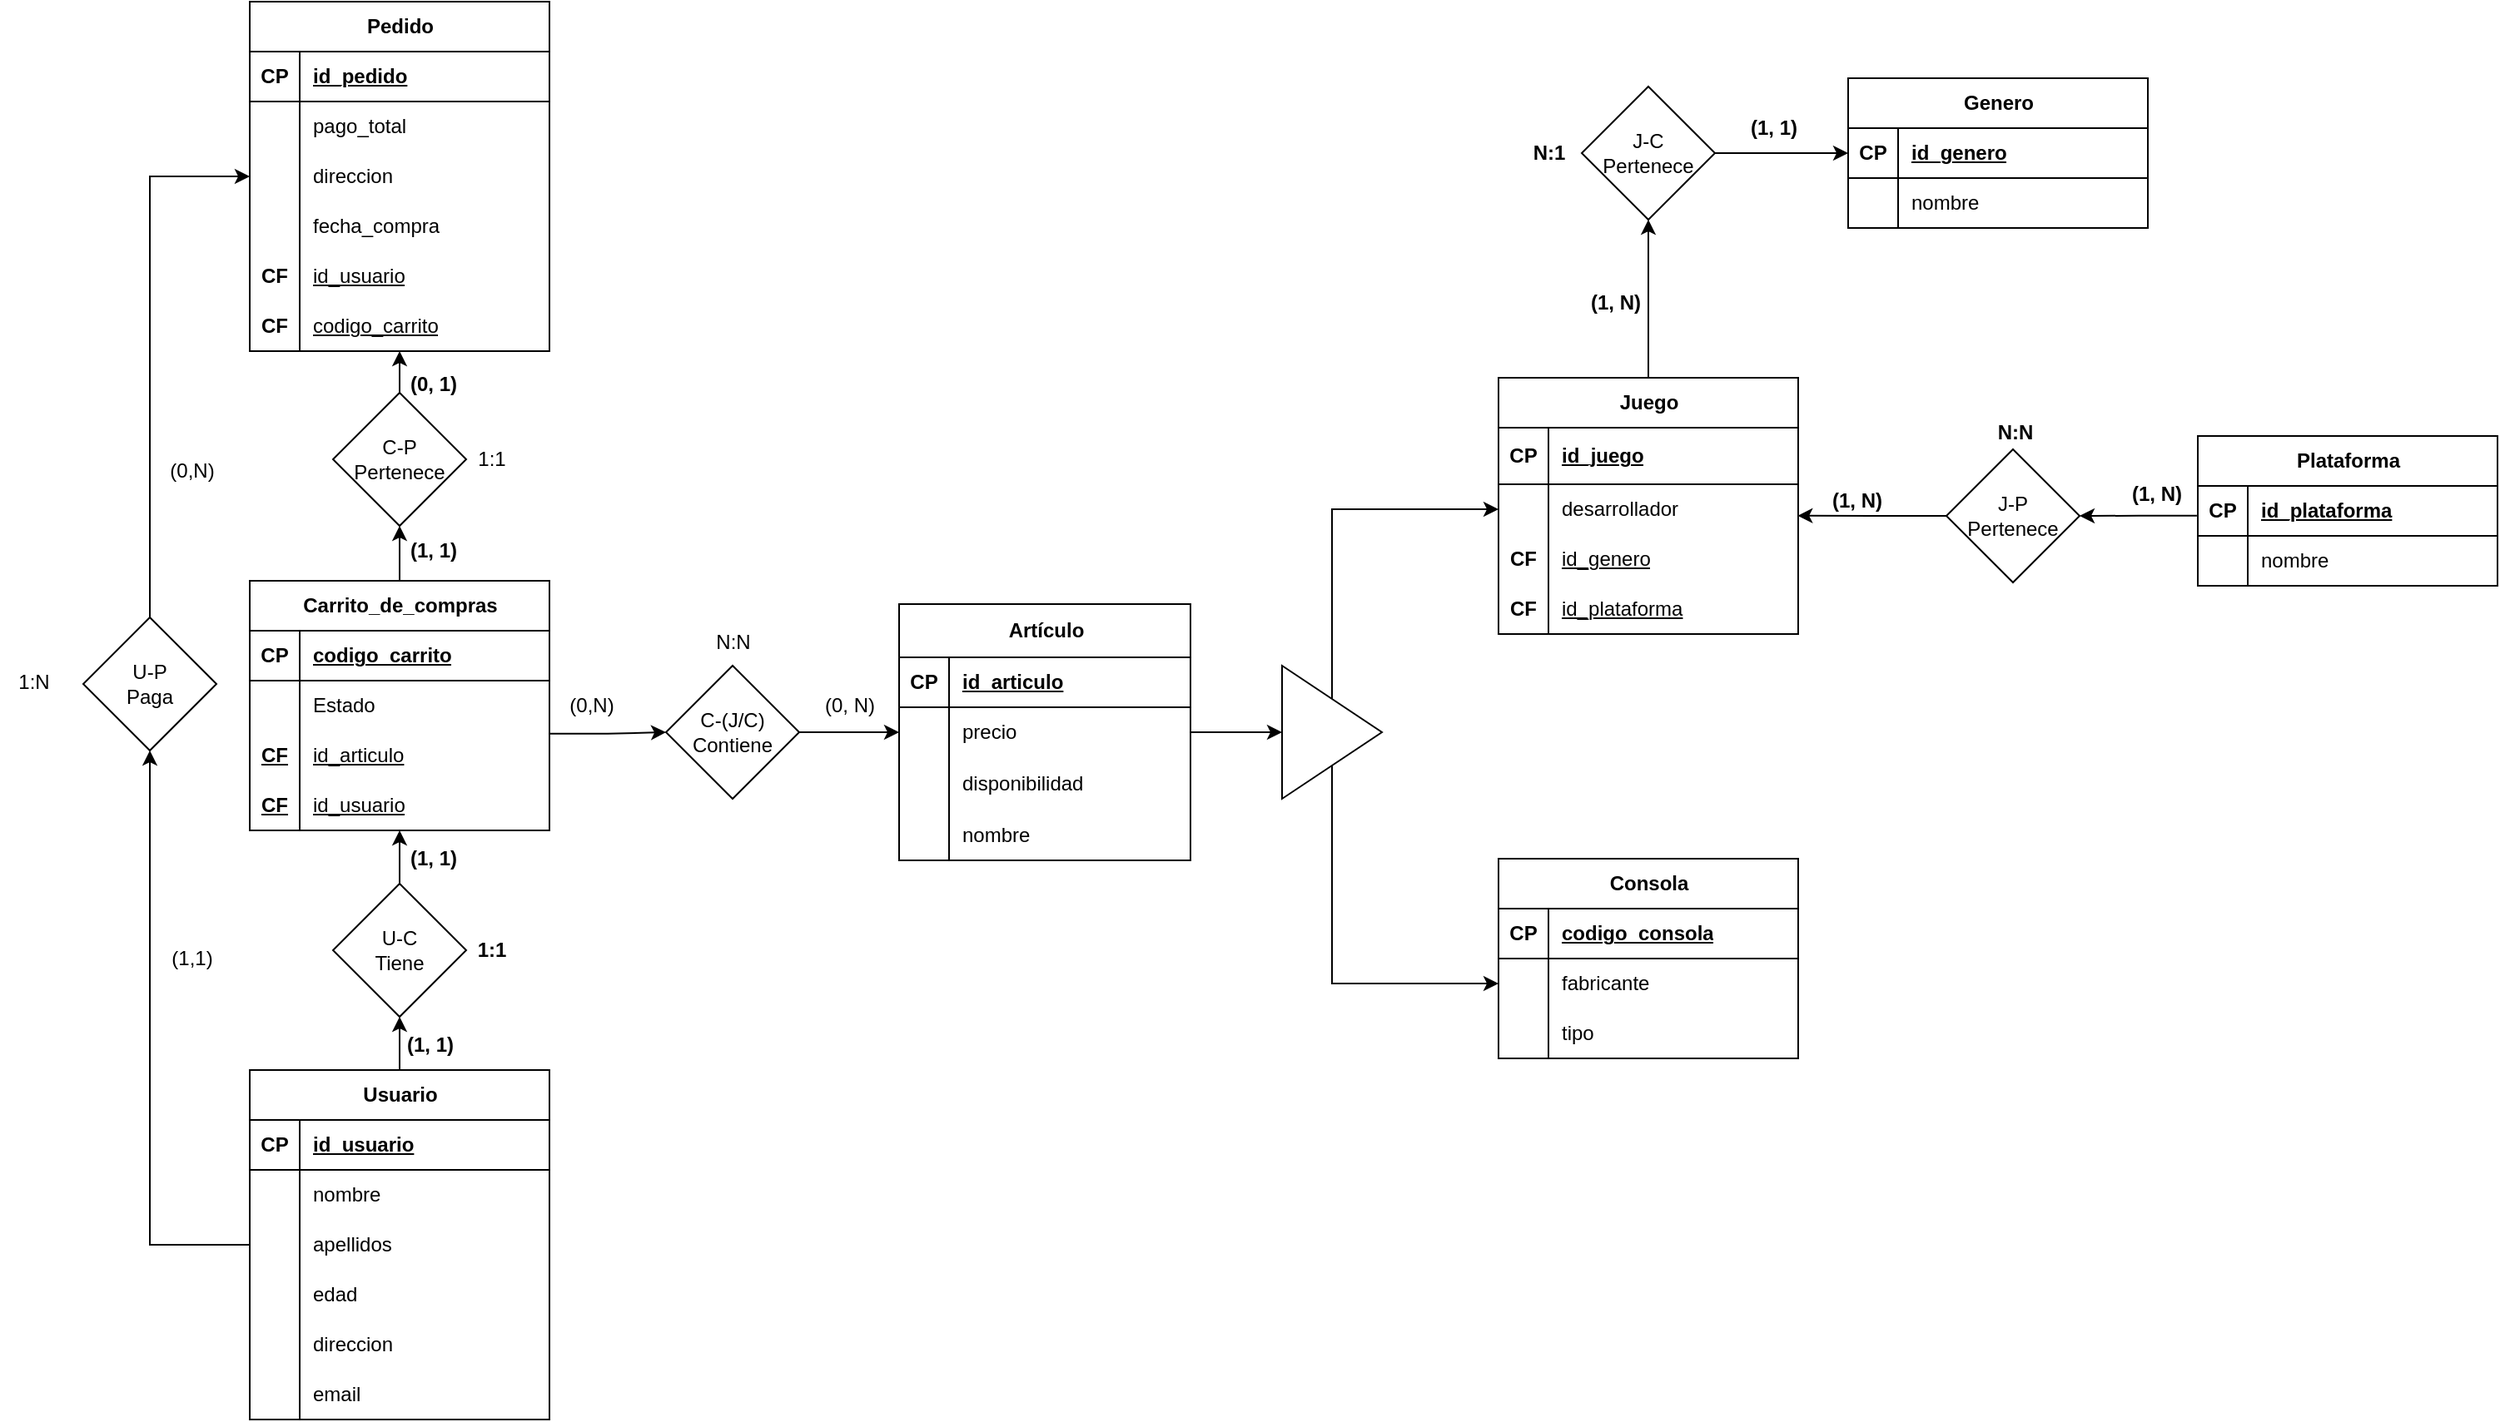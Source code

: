 <mxfile version="24.0.7" type="google">
  <diagram id="R2lEEEUBdFMjLlhIrx00" name="Page-1">
    <mxGraphModel grid="1" page="1" gridSize="10" guides="1" tooltips="1" connect="1" arrows="1" fold="1" pageScale="1" pageWidth="850" pageHeight="1100" math="0" shadow="0" extFonts="Permanent Marker^https://fonts.googleapis.com/css?family=Permanent+Marker">
      <root>
        <mxCell id="0" />
        <mxCell id="1" parent="0" />
        <mxCell id="n_eKiCJYKndIXSMCYufd-1" value="Usuario" style="shape=table;startSize=30;container=1;collapsible=1;childLayout=tableLayout;fixedRows=1;rowLines=0;fontStyle=1;align=center;resizeLast=1;html=1;" vertex="1" parent="1">
          <mxGeometry x="60" y="792" width="180" height="210" as="geometry" />
        </mxCell>
        <mxCell id="n_eKiCJYKndIXSMCYufd-2" value="" style="shape=tableRow;horizontal=0;startSize=0;swimlaneHead=0;swimlaneBody=0;fillColor=none;collapsible=0;dropTarget=0;points=[[0,0.5],[1,0.5]];portConstraint=eastwest;top=0;left=0;right=0;bottom=1;" vertex="1" parent="n_eKiCJYKndIXSMCYufd-1">
          <mxGeometry y="30" width="180" height="30" as="geometry" />
        </mxCell>
        <mxCell id="n_eKiCJYKndIXSMCYufd-3" value="CP" style="shape=partialRectangle;connectable=0;fillColor=none;top=0;left=0;bottom=0;right=0;fontStyle=1;overflow=hidden;whiteSpace=wrap;html=1;" vertex="1" parent="n_eKiCJYKndIXSMCYufd-2">
          <mxGeometry width="30" height="30" as="geometry">
            <mxRectangle width="30" height="30" as="alternateBounds" />
          </mxGeometry>
        </mxCell>
        <mxCell id="n_eKiCJYKndIXSMCYufd-4" value="id_usuario" style="shape=partialRectangle;connectable=0;fillColor=none;top=0;left=0;bottom=0;right=0;align=left;spacingLeft=6;fontStyle=5;overflow=hidden;whiteSpace=wrap;html=1;" vertex="1" parent="n_eKiCJYKndIXSMCYufd-2">
          <mxGeometry x="30" width="150" height="30" as="geometry">
            <mxRectangle width="150" height="30" as="alternateBounds" />
          </mxGeometry>
        </mxCell>
        <mxCell id="n_eKiCJYKndIXSMCYufd-5" value="" style="shape=tableRow;horizontal=0;startSize=0;swimlaneHead=0;swimlaneBody=0;fillColor=none;collapsible=0;dropTarget=0;points=[[0,0.5],[1,0.5]];portConstraint=eastwest;top=0;left=0;right=0;bottom=0;" vertex="1" parent="n_eKiCJYKndIXSMCYufd-1">
          <mxGeometry y="60" width="180" height="30" as="geometry" />
        </mxCell>
        <mxCell id="n_eKiCJYKndIXSMCYufd-6" value="" style="shape=partialRectangle;connectable=0;fillColor=none;top=0;left=0;bottom=0;right=0;editable=1;overflow=hidden;whiteSpace=wrap;html=1;" vertex="1" parent="n_eKiCJYKndIXSMCYufd-5">
          <mxGeometry width="30" height="30" as="geometry">
            <mxRectangle width="30" height="30" as="alternateBounds" />
          </mxGeometry>
        </mxCell>
        <mxCell id="n_eKiCJYKndIXSMCYufd-7" value="nombre" style="shape=partialRectangle;connectable=0;fillColor=none;top=0;left=0;bottom=0;right=0;align=left;spacingLeft=6;overflow=hidden;whiteSpace=wrap;html=1;" vertex="1" parent="n_eKiCJYKndIXSMCYufd-5">
          <mxGeometry x="30" width="150" height="30" as="geometry">
            <mxRectangle width="150" height="30" as="alternateBounds" />
          </mxGeometry>
        </mxCell>
        <mxCell id="n_eKiCJYKndIXSMCYufd-8" value="" style="shape=tableRow;horizontal=0;startSize=0;swimlaneHead=0;swimlaneBody=0;fillColor=none;collapsible=0;dropTarget=0;points=[[0,0.5],[1,0.5]];portConstraint=eastwest;top=0;left=0;right=0;bottom=0;" vertex="1" parent="n_eKiCJYKndIXSMCYufd-1">
          <mxGeometry y="90" width="180" height="30" as="geometry" />
        </mxCell>
        <mxCell id="n_eKiCJYKndIXSMCYufd-9" value="" style="shape=partialRectangle;connectable=0;fillColor=none;top=0;left=0;bottom=0;right=0;editable=1;overflow=hidden;whiteSpace=wrap;html=1;" vertex="1" parent="n_eKiCJYKndIXSMCYufd-8">
          <mxGeometry width="30" height="30" as="geometry">
            <mxRectangle width="30" height="30" as="alternateBounds" />
          </mxGeometry>
        </mxCell>
        <mxCell id="n_eKiCJYKndIXSMCYufd-10" value="apellidos" style="shape=partialRectangle;connectable=0;fillColor=none;top=0;left=0;bottom=0;right=0;align=left;spacingLeft=6;overflow=hidden;whiteSpace=wrap;html=1;" vertex="1" parent="n_eKiCJYKndIXSMCYufd-8">
          <mxGeometry x="30" width="150" height="30" as="geometry">
            <mxRectangle width="150" height="30" as="alternateBounds" />
          </mxGeometry>
        </mxCell>
        <mxCell id="n_eKiCJYKndIXSMCYufd-11" value="" style="shape=tableRow;horizontal=0;startSize=0;swimlaneHead=0;swimlaneBody=0;fillColor=none;collapsible=0;dropTarget=0;points=[[0,0.5],[1,0.5]];portConstraint=eastwest;top=0;left=0;right=0;bottom=0;" vertex="1" parent="n_eKiCJYKndIXSMCYufd-1">
          <mxGeometry y="120" width="180" height="30" as="geometry" />
        </mxCell>
        <mxCell id="n_eKiCJYKndIXSMCYufd-12" value="" style="shape=partialRectangle;connectable=0;fillColor=none;top=0;left=0;bottom=0;right=0;editable=1;overflow=hidden;whiteSpace=wrap;html=1;" vertex="1" parent="n_eKiCJYKndIXSMCYufd-11">
          <mxGeometry width="30" height="30" as="geometry">
            <mxRectangle width="30" height="30" as="alternateBounds" />
          </mxGeometry>
        </mxCell>
        <mxCell id="n_eKiCJYKndIXSMCYufd-13" value="edad" style="shape=partialRectangle;connectable=0;fillColor=none;top=0;left=0;bottom=0;right=0;align=left;spacingLeft=6;overflow=hidden;whiteSpace=wrap;html=1;" vertex="1" parent="n_eKiCJYKndIXSMCYufd-11">
          <mxGeometry x="30" width="150" height="30" as="geometry">
            <mxRectangle width="150" height="30" as="alternateBounds" />
          </mxGeometry>
        </mxCell>
        <mxCell id="n_eKiCJYKndIXSMCYufd-14" value="" style="shape=tableRow;horizontal=0;startSize=0;swimlaneHead=0;swimlaneBody=0;fillColor=none;collapsible=0;dropTarget=0;points=[[0,0.5],[1,0.5]];portConstraint=eastwest;top=0;left=0;right=0;bottom=0;" vertex="1" parent="n_eKiCJYKndIXSMCYufd-1">
          <mxGeometry y="150" width="180" height="30" as="geometry" />
        </mxCell>
        <mxCell id="n_eKiCJYKndIXSMCYufd-15" value="" style="shape=partialRectangle;connectable=0;fillColor=none;top=0;left=0;bottom=0;right=0;editable=1;overflow=hidden;whiteSpace=wrap;html=1;" vertex="1" parent="n_eKiCJYKndIXSMCYufd-14">
          <mxGeometry width="30" height="30" as="geometry">
            <mxRectangle width="30" height="30" as="alternateBounds" />
          </mxGeometry>
        </mxCell>
        <mxCell id="n_eKiCJYKndIXSMCYufd-16" value="direccion" style="shape=partialRectangle;connectable=0;fillColor=none;top=0;left=0;bottom=0;right=0;align=left;spacingLeft=6;overflow=hidden;whiteSpace=wrap;html=1;" vertex="1" parent="n_eKiCJYKndIXSMCYufd-14">
          <mxGeometry x="30" width="150" height="30" as="geometry">
            <mxRectangle width="150" height="30" as="alternateBounds" />
          </mxGeometry>
        </mxCell>
        <mxCell id="n_eKiCJYKndIXSMCYufd-17" value="" style="shape=tableRow;horizontal=0;startSize=0;swimlaneHead=0;swimlaneBody=0;fillColor=none;collapsible=0;dropTarget=0;points=[[0,0.5],[1,0.5]];portConstraint=eastwest;top=0;left=0;right=0;bottom=0;" vertex="1" parent="n_eKiCJYKndIXSMCYufd-1">
          <mxGeometry y="180" width="180" height="30" as="geometry" />
        </mxCell>
        <mxCell id="n_eKiCJYKndIXSMCYufd-18" value="" style="shape=partialRectangle;connectable=0;fillColor=none;top=0;left=0;bottom=0;right=0;editable=1;overflow=hidden;whiteSpace=wrap;html=1;" vertex="1" parent="n_eKiCJYKndIXSMCYufd-17">
          <mxGeometry width="30" height="30" as="geometry">
            <mxRectangle width="30" height="30" as="alternateBounds" />
          </mxGeometry>
        </mxCell>
        <mxCell id="n_eKiCJYKndIXSMCYufd-19" value="email" style="shape=partialRectangle;connectable=0;fillColor=none;top=0;left=0;bottom=0;right=0;align=left;spacingLeft=6;overflow=hidden;whiteSpace=wrap;html=1;" vertex="1" parent="n_eKiCJYKndIXSMCYufd-17">
          <mxGeometry x="30" width="150" height="30" as="geometry">
            <mxRectangle width="150" height="30" as="alternateBounds" />
          </mxGeometry>
        </mxCell>
        <mxCell id="uKC9EGpkkyxRw3qyVLnq-20" style="edgeStyle=orthogonalEdgeStyle;rounded=0;orthogonalLoop=1;jettySize=auto;html=1;entryX=0.5;entryY=1;entryDx=0;entryDy=0;" edge="1" parent="1" source="n_eKiCJYKndIXSMCYufd-26" target="uKC9EGpkkyxRw3qyVLnq-18">
          <mxGeometry relative="1" as="geometry" />
        </mxCell>
        <mxCell id="n_eKiCJYKndIXSMCYufd-26" value="Juego" style="shape=table;startSize=30;container=1;collapsible=1;childLayout=tableLayout;fixedRows=1;rowLines=0;fontStyle=1;align=center;resizeLast=1;html=1;" vertex="1" parent="1">
          <mxGeometry x="810" y="376" width="180" height="154" as="geometry" />
        </mxCell>
        <mxCell id="n_eKiCJYKndIXSMCYufd-27" value="" style="shape=tableRow;horizontal=0;startSize=0;swimlaneHead=0;swimlaneBody=0;fillColor=none;collapsible=0;dropTarget=0;points=[[0,0.5],[1,0.5]];portConstraint=eastwest;top=0;left=0;right=0;bottom=1;" vertex="1" parent="n_eKiCJYKndIXSMCYufd-26">
          <mxGeometry y="30" width="180" height="34" as="geometry" />
        </mxCell>
        <mxCell id="n_eKiCJYKndIXSMCYufd-28" value="CP" style="shape=partialRectangle;connectable=0;fillColor=none;top=0;left=0;bottom=0;right=0;fontStyle=1;overflow=hidden;whiteSpace=wrap;html=1;" vertex="1" parent="n_eKiCJYKndIXSMCYufd-27">
          <mxGeometry width="30" height="34" as="geometry">
            <mxRectangle width="30" height="34" as="alternateBounds" />
          </mxGeometry>
        </mxCell>
        <mxCell id="n_eKiCJYKndIXSMCYufd-29" value="id_juego" style="shape=partialRectangle;connectable=0;fillColor=none;top=0;left=0;bottom=0;right=0;align=left;spacingLeft=6;fontStyle=5;overflow=hidden;whiteSpace=wrap;html=1;" vertex="1" parent="n_eKiCJYKndIXSMCYufd-27">
          <mxGeometry x="30" width="150" height="34" as="geometry">
            <mxRectangle width="150" height="34" as="alternateBounds" />
          </mxGeometry>
        </mxCell>
        <mxCell id="n_eKiCJYKndIXSMCYufd-78" value="" style="shape=tableRow;horizontal=0;startSize=0;swimlaneHead=0;swimlaneBody=0;fillColor=none;collapsible=0;dropTarget=0;points=[[0,0.5],[1,0.5]];portConstraint=eastwest;top=0;left=0;right=0;bottom=0;" vertex="1" parent="n_eKiCJYKndIXSMCYufd-26">
          <mxGeometry y="64" width="180" height="30" as="geometry" />
        </mxCell>
        <mxCell id="n_eKiCJYKndIXSMCYufd-79" value="" style="shape=partialRectangle;connectable=0;fillColor=none;top=0;left=0;bottom=0;right=0;editable=1;overflow=hidden;whiteSpace=wrap;html=1;" vertex="1" parent="n_eKiCJYKndIXSMCYufd-78">
          <mxGeometry width="30" height="30" as="geometry">
            <mxRectangle width="30" height="30" as="alternateBounds" />
          </mxGeometry>
        </mxCell>
        <mxCell id="n_eKiCJYKndIXSMCYufd-80" value="desarrollador" style="shape=partialRectangle;connectable=0;fillColor=none;top=0;left=0;bottom=0;right=0;align=left;spacingLeft=6;overflow=hidden;whiteSpace=wrap;html=1;" vertex="1" parent="n_eKiCJYKndIXSMCYufd-78">
          <mxGeometry x="30" width="150" height="30" as="geometry">
            <mxRectangle width="150" height="30" as="alternateBounds" />
          </mxGeometry>
        </mxCell>
        <mxCell id="KDJVT5OWe3KiXkxFIg8c-7" value="" style="shape=tableRow;horizontal=0;startSize=0;swimlaneHead=0;swimlaneBody=0;fillColor=none;collapsible=0;dropTarget=0;points=[[0,0.5],[1,0.5]];portConstraint=eastwest;top=0;left=0;right=0;bottom=0;" vertex="1" parent="n_eKiCJYKndIXSMCYufd-26">
          <mxGeometry y="94" width="180" height="30" as="geometry" />
        </mxCell>
        <mxCell id="KDJVT5OWe3KiXkxFIg8c-8" value="&lt;b&gt;CF&lt;/b&gt;" style="shape=partialRectangle;connectable=0;fillColor=none;top=0;left=0;bottom=0;right=0;editable=1;overflow=hidden;whiteSpace=wrap;html=1;" vertex="1" parent="KDJVT5OWe3KiXkxFIg8c-7">
          <mxGeometry width="30" height="30" as="geometry">
            <mxRectangle width="30" height="30" as="alternateBounds" />
          </mxGeometry>
        </mxCell>
        <mxCell id="KDJVT5OWe3KiXkxFIg8c-9" value="&lt;u&gt;id_genero&lt;/u&gt;" style="shape=partialRectangle;connectable=0;fillColor=none;top=0;left=0;bottom=0;right=0;align=left;spacingLeft=6;overflow=hidden;whiteSpace=wrap;html=1;" vertex="1" parent="KDJVT5OWe3KiXkxFIg8c-7">
          <mxGeometry x="30" width="150" height="30" as="geometry">
            <mxRectangle width="150" height="30" as="alternateBounds" />
          </mxGeometry>
        </mxCell>
        <mxCell id="Jhs-4-JVJ0-zjzhwm90C-14" value="" style="shape=tableRow;horizontal=0;startSize=0;swimlaneHead=0;swimlaneBody=0;fillColor=none;collapsible=0;dropTarget=0;points=[[0,0.5],[1,0.5]];portConstraint=eastwest;top=0;left=0;right=0;bottom=0;" vertex="1" parent="n_eKiCJYKndIXSMCYufd-26">
          <mxGeometry y="124" width="180" height="30" as="geometry" />
        </mxCell>
        <mxCell id="Jhs-4-JVJ0-zjzhwm90C-15" value="&lt;b&gt;CF&lt;/b&gt;" style="shape=partialRectangle;connectable=0;fillColor=none;top=0;left=0;bottom=0;right=0;editable=1;overflow=hidden;whiteSpace=wrap;html=1;" vertex="1" parent="Jhs-4-JVJ0-zjzhwm90C-14">
          <mxGeometry width="30" height="30" as="geometry">
            <mxRectangle width="30" height="30" as="alternateBounds" />
          </mxGeometry>
        </mxCell>
        <mxCell id="Jhs-4-JVJ0-zjzhwm90C-16" value="&lt;u&gt;id_plataforma&lt;/u&gt;" style="shape=partialRectangle;connectable=0;fillColor=none;top=0;left=0;bottom=0;right=0;align=left;spacingLeft=6;overflow=hidden;whiteSpace=wrap;html=1;" vertex="1" parent="Jhs-4-JVJ0-zjzhwm90C-14">
          <mxGeometry x="30" width="150" height="30" as="geometry">
            <mxRectangle width="150" height="30" as="alternateBounds" />
          </mxGeometry>
        </mxCell>
        <mxCell id="n_eKiCJYKndIXSMCYufd-52" value="Pedido" style="shape=table;startSize=30;container=1;collapsible=1;childLayout=tableLayout;fixedRows=1;rowLines=0;fontStyle=1;align=center;resizeLast=1;html=1;" vertex="1" parent="1">
          <mxGeometry x="60" y="150" width="180" height="210" as="geometry" />
        </mxCell>
        <mxCell id="n_eKiCJYKndIXSMCYufd-53" value="" style="shape=tableRow;horizontal=0;startSize=0;swimlaneHead=0;swimlaneBody=0;fillColor=none;collapsible=0;dropTarget=0;points=[[0,0.5],[1,0.5]];portConstraint=eastwest;top=0;left=0;right=0;bottom=1;" vertex="1" parent="n_eKiCJYKndIXSMCYufd-52">
          <mxGeometry y="30" width="180" height="30" as="geometry" />
        </mxCell>
        <mxCell id="n_eKiCJYKndIXSMCYufd-54" value="CP" style="shape=partialRectangle;connectable=0;fillColor=none;top=0;left=0;bottom=0;right=0;fontStyle=1;overflow=hidden;whiteSpace=wrap;html=1;" vertex="1" parent="n_eKiCJYKndIXSMCYufd-53">
          <mxGeometry width="30" height="30" as="geometry">
            <mxRectangle width="30" height="30" as="alternateBounds" />
          </mxGeometry>
        </mxCell>
        <mxCell id="n_eKiCJYKndIXSMCYufd-55" value="id_pedido" style="shape=partialRectangle;connectable=0;fillColor=none;top=0;left=0;bottom=0;right=0;align=left;spacingLeft=6;fontStyle=5;overflow=hidden;whiteSpace=wrap;html=1;" vertex="1" parent="n_eKiCJYKndIXSMCYufd-53">
          <mxGeometry x="30" width="150" height="30" as="geometry">
            <mxRectangle width="150" height="30" as="alternateBounds" />
          </mxGeometry>
        </mxCell>
        <mxCell id="n_eKiCJYKndIXSMCYufd-56" value="" style="shape=tableRow;horizontal=0;startSize=0;swimlaneHead=0;swimlaneBody=0;fillColor=none;collapsible=0;dropTarget=0;points=[[0,0.5],[1,0.5]];portConstraint=eastwest;top=0;left=0;right=0;bottom=0;" vertex="1" parent="n_eKiCJYKndIXSMCYufd-52">
          <mxGeometry y="60" width="180" height="30" as="geometry" />
        </mxCell>
        <mxCell id="n_eKiCJYKndIXSMCYufd-57" value="" style="shape=partialRectangle;connectable=0;fillColor=none;top=0;left=0;bottom=0;right=0;editable=1;overflow=hidden;whiteSpace=wrap;html=1;" vertex="1" parent="n_eKiCJYKndIXSMCYufd-56">
          <mxGeometry width="30" height="30" as="geometry">
            <mxRectangle width="30" height="30" as="alternateBounds" />
          </mxGeometry>
        </mxCell>
        <mxCell id="n_eKiCJYKndIXSMCYufd-58" value="pago_total" style="shape=partialRectangle;connectable=0;fillColor=none;top=0;left=0;bottom=0;right=0;align=left;spacingLeft=6;overflow=hidden;whiteSpace=wrap;html=1;" vertex="1" parent="n_eKiCJYKndIXSMCYufd-56">
          <mxGeometry x="30" width="150" height="30" as="geometry">
            <mxRectangle width="150" height="30" as="alternateBounds" />
          </mxGeometry>
        </mxCell>
        <mxCell id="n_eKiCJYKndIXSMCYufd-59" value="" style="shape=tableRow;horizontal=0;startSize=0;swimlaneHead=0;swimlaneBody=0;fillColor=none;collapsible=0;dropTarget=0;points=[[0,0.5],[1,0.5]];portConstraint=eastwest;top=0;left=0;right=0;bottom=0;" vertex="1" parent="n_eKiCJYKndIXSMCYufd-52">
          <mxGeometry y="90" width="180" height="30" as="geometry" />
        </mxCell>
        <mxCell id="n_eKiCJYKndIXSMCYufd-60" value="" style="shape=partialRectangle;connectable=0;fillColor=none;top=0;left=0;bottom=0;right=0;editable=1;overflow=hidden;whiteSpace=wrap;html=1;" vertex="1" parent="n_eKiCJYKndIXSMCYufd-59">
          <mxGeometry width="30" height="30" as="geometry">
            <mxRectangle width="30" height="30" as="alternateBounds" />
          </mxGeometry>
        </mxCell>
        <mxCell id="n_eKiCJYKndIXSMCYufd-61" value="direccion" style="shape=partialRectangle;connectable=0;fillColor=none;top=0;left=0;bottom=0;right=0;align=left;spacingLeft=6;overflow=hidden;whiteSpace=wrap;html=1;" vertex="1" parent="n_eKiCJYKndIXSMCYufd-59">
          <mxGeometry x="30" width="150" height="30" as="geometry">
            <mxRectangle width="150" height="30" as="alternateBounds" />
          </mxGeometry>
        </mxCell>
        <mxCell id="n_eKiCJYKndIXSMCYufd-62" value="" style="shape=tableRow;horizontal=0;startSize=0;swimlaneHead=0;swimlaneBody=0;fillColor=none;collapsible=0;dropTarget=0;points=[[0,0.5],[1,0.5]];portConstraint=eastwest;top=0;left=0;right=0;bottom=0;" vertex="1" parent="n_eKiCJYKndIXSMCYufd-52">
          <mxGeometry y="120" width="180" height="30" as="geometry" />
        </mxCell>
        <mxCell id="n_eKiCJYKndIXSMCYufd-63" value="" style="shape=partialRectangle;connectable=0;fillColor=none;top=0;left=0;bottom=0;right=0;editable=1;overflow=hidden;whiteSpace=wrap;html=1;" vertex="1" parent="n_eKiCJYKndIXSMCYufd-62">
          <mxGeometry width="30" height="30" as="geometry">
            <mxRectangle width="30" height="30" as="alternateBounds" />
          </mxGeometry>
        </mxCell>
        <mxCell id="n_eKiCJYKndIXSMCYufd-64" value="fecha_compra" style="shape=partialRectangle;connectable=0;fillColor=none;top=0;left=0;bottom=0;right=0;align=left;spacingLeft=6;overflow=hidden;whiteSpace=wrap;html=1;" vertex="1" parent="n_eKiCJYKndIXSMCYufd-62">
          <mxGeometry x="30" width="150" height="30" as="geometry">
            <mxRectangle width="150" height="30" as="alternateBounds" />
          </mxGeometry>
        </mxCell>
        <mxCell id="KDJVT5OWe3KiXkxFIg8c-147" value="" style="shape=tableRow;horizontal=0;startSize=0;swimlaneHead=0;swimlaneBody=0;fillColor=none;collapsible=0;dropTarget=0;points=[[0,0.5],[1,0.5]];portConstraint=eastwest;top=0;left=0;right=0;bottom=0;" vertex="1" parent="n_eKiCJYKndIXSMCYufd-52">
          <mxGeometry y="150" width="180" height="30" as="geometry" />
        </mxCell>
        <mxCell id="KDJVT5OWe3KiXkxFIg8c-148" value="&lt;b&gt;CF&lt;/b&gt;" style="shape=partialRectangle;connectable=0;fillColor=none;top=0;left=0;bottom=0;right=0;editable=1;overflow=hidden;whiteSpace=wrap;html=1;" vertex="1" parent="KDJVT5OWe3KiXkxFIg8c-147">
          <mxGeometry width="30" height="30" as="geometry">
            <mxRectangle width="30" height="30" as="alternateBounds" />
          </mxGeometry>
        </mxCell>
        <mxCell id="KDJVT5OWe3KiXkxFIg8c-149" value="&lt;u&gt;id_usuario&lt;/u&gt;" style="shape=partialRectangle;connectable=0;fillColor=none;top=0;left=0;bottom=0;right=0;align=left;spacingLeft=6;overflow=hidden;whiteSpace=wrap;html=1;" vertex="1" parent="KDJVT5OWe3KiXkxFIg8c-147">
          <mxGeometry x="30" width="150" height="30" as="geometry">
            <mxRectangle width="150" height="30" as="alternateBounds" />
          </mxGeometry>
        </mxCell>
        <mxCell id="KDJVT5OWe3KiXkxFIg8c-2312" value="" style="shape=tableRow;horizontal=0;startSize=0;swimlaneHead=0;swimlaneBody=0;fillColor=none;collapsible=0;dropTarget=0;points=[[0,0.5],[1,0.5]];portConstraint=eastwest;top=0;left=0;right=0;bottom=0;" vertex="1" parent="n_eKiCJYKndIXSMCYufd-52">
          <mxGeometry y="180" width="180" height="30" as="geometry" />
        </mxCell>
        <mxCell id="KDJVT5OWe3KiXkxFIg8c-2313" value="&lt;b&gt;CF&lt;/b&gt;" style="shape=partialRectangle;connectable=0;fillColor=none;top=0;left=0;bottom=0;right=0;editable=1;overflow=hidden;whiteSpace=wrap;html=1;" vertex="1" parent="KDJVT5OWe3KiXkxFIg8c-2312">
          <mxGeometry width="30" height="30" as="geometry">
            <mxRectangle width="30" height="30" as="alternateBounds" />
          </mxGeometry>
        </mxCell>
        <mxCell id="KDJVT5OWe3KiXkxFIg8c-2314" value="&lt;u&gt;codigo_carrito&lt;/u&gt;" style="shape=partialRectangle;connectable=0;fillColor=none;top=0;left=0;bottom=0;right=0;align=left;spacingLeft=6;overflow=hidden;whiteSpace=wrap;html=1;" vertex="1" parent="KDJVT5OWe3KiXkxFIg8c-2312">
          <mxGeometry x="30" width="150" height="30" as="geometry">
            <mxRectangle width="150" height="30" as="alternateBounds" />
          </mxGeometry>
        </mxCell>
        <mxCell id="n_eKiCJYKndIXSMCYufd-97" style="edgeStyle=orthogonalEdgeStyle;rounded=0;orthogonalLoop=1;jettySize=auto;html=1;entryX=0.5;entryY=1;entryDx=0;entryDy=0;exitX=0.5;exitY=0;exitDx=0;exitDy=0;" edge="1" parent="1" source="n_eKiCJYKndIXSMCYufd-1" target="KDJVT5OWe3KiXkxFIg8c-63">
          <mxGeometry relative="1" as="geometry">
            <mxPoint x="140" y="299" as="targetPoint" />
          </mxGeometry>
        </mxCell>
        <mxCell id="KDJVT5OWe3KiXkxFIg8c-10" value="Plataforma" style="shape=table;startSize=30;container=1;collapsible=1;childLayout=tableLayout;fixedRows=1;rowLines=0;fontStyle=1;align=center;resizeLast=1;html=1;" vertex="1" parent="1">
          <mxGeometry x="1230" y="411" width="180" height="90" as="geometry" />
        </mxCell>
        <mxCell id="KDJVT5OWe3KiXkxFIg8c-11" value="" style="shape=tableRow;horizontal=0;startSize=0;swimlaneHead=0;swimlaneBody=0;fillColor=none;collapsible=0;dropTarget=0;points=[[0,0.5],[1,0.5]];portConstraint=eastwest;top=0;left=0;right=0;bottom=1;" vertex="1" parent="KDJVT5OWe3KiXkxFIg8c-10">
          <mxGeometry y="30" width="180" height="30" as="geometry" />
        </mxCell>
        <mxCell id="KDJVT5OWe3KiXkxFIg8c-12" value="CP" style="shape=partialRectangle;connectable=0;fillColor=none;top=0;left=0;bottom=0;right=0;fontStyle=1;overflow=hidden;whiteSpace=wrap;html=1;" vertex="1" parent="KDJVT5OWe3KiXkxFIg8c-11">
          <mxGeometry width="30" height="30" as="geometry">
            <mxRectangle width="30" height="30" as="alternateBounds" />
          </mxGeometry>
        </mxCell>
        <mxCell id="KDJVT5OWe3KiXkxFIg8c-13" value="id_plataforma" style="shape=partialRectangle;connectable=0;fillColor=none;top=0;left=0;bottom=0;right=0;align=left;spacingLeft=6;fontStyle=5;overflow=hidden;whiteSpace=wrap;html=1;" vertex="1" parent="KDJVT5OWe3KiXkxFIg8c-11">
          <mxGeometry x="30" width="150" height="30" as="geometry">
            <mxRectangle width="150" height="30" as="alternateBounds" />
          </mxGeometry>
        </mxCell>
        <mxCell id="KDJVT5OWe3KiXkxFIg8c-14" value="" style="shape=tableRow;horizontal=0;startSize=0;swimlaneHead=0;swimlaneBody=0;fillColor=none;collapsible=0;dropTarget=0;points=[[0,0.5],[1,0.5]];portConstraint=eastwest;top=0;left=0;right=0;bottom=0;" vertex="1" parent="KDJVT5OWe3KiXkxFIg8c-10">
          <mxGeometry y="60" width="180" height="30" as="geometry" />
        </mxCell>
        <mxCell id="KDJVT5OWe3KiXkxFIg8c-15" value="" style="shape=partialRectangle;connectable=0;fillColor=none;top=0;left=0;bottom=0;right=0;editable=1;overflow=hidden;whiteSpace=wrap;html=1;" vertex="1" parent="KDJVT5OWe3KiXkxFIg8c-14">
          <mxGeometry width="30" height="30" as="geometry">
            <mxRectangle width="30" height="30" as="alternateBounds" />
          </mxGeometry>
        </mxCell>
        <mxCell id="KDJVT5OWe3KiXkxFIg8c-16" value="nombre" style="shape=partialRectangle;connectable=0;fillColor=none;top=0;left=0;bottom=0;right=0;align=left;spacingLeft=6;overflow=hidden;whiteSpace=wrap;html=1;" vertex="1" parent="KDJVT5OWe3KiXkxFIg8c-14">
          <mxGeometry x="30" width="150" height="30" as="geometry">
            <mxRectangle width="150" height="30" as="alternateBounds" />
          </mxGeometry>
        </mxCell>
        <mxCell id="KDJVT5OWe3KiXkxFIg8c-2308" style="edgeStyle=orthogonalEdgeStyle;rounded=0;orthogonalLoop=1;jettySize=auto;html=1;entryX=0.5;entryY=1;entryDx=0;entryDy=0;exitX=0.5;exitY=0;exitDx=0;exitDy=0;" edge="1" parent="1" source="uKC9EGpkkyxRw3qyVLnq-1" target="KDJVT5OWe3KiXkxFIg8c-37">
          <mxGeometry relative="1" as="geometry">
            <mxPoint x="150" y="510" as="sourcePoint" />
          </mxGeometry>
        </mxCell>
        <mxCell id="uKC9EGpkkyxRw3qyVLnq-1" value="Carrito_de_compras" style="shape=table;startSize=30;container=1;collapsible=1;childLayout=tableLayout;fixedRows=1;rowLines=0;fontStyle=1;align=center;resizeLast=1;html=1;" vertex="1" parent="1">
          <mxGeometry x="60" y="498" width="180" height="150" as="geometry" />
        </mxCell>
        <mxCell id="uKC9EGpkkyxRw3qyVLnq-2" value="" style="shape=tableRow;horizontal=0;startSize=0;swimlaneHead=0;swimlaneBody=0;fillColor=none;collapsible=0;dropTarget=0;points=[[0,0.5],[1,0.5]];portConstraint=eastwest;top=0;left=0;right=0;bottom=1;" vertex="1" parent="uKC9EGpkkyxRw3qyVLnq-1">
          <mxGeometry y="30" width="180" height="30" as="geometry" />
        </mxCell>
        <mxCell id="uKC9EGpkkyxRw3qyVLnq-3" value="CP" style="shape=partialRectangle;connectable=0;fillColor=none;top=0;left=0;bottom=0;right=0;fontStyle=1;overflow=hidden;whiteSpace=wrap;html=1;" vertex="1" parent="uKC9EGpkkyxRw3qyVLnq-2">
          <mxGeometry width="30" height="30" as="geometry">
            <mxRectangle width="30" height="30" as="alternateBounds" />
          </mxGeometry>
        </mxCell>
        <mxCell id="uKC9EGpkkyxRw3qyVLnq-4" value="codigo_carrito" style="shape=partialRectangle;connectable=0;fillColor=none;top=0;left=0;bottom=0;right=0;align=left;spacingLeft=6;fontStyle=5;overflow=hidden;whiteSpace=wrap;html=1;" vertex="1" parent="uKC9EGpkkyxRw3qyVLnq-2">
          <mxGeometry x="30" width="150" height="30" as="geometry">
            <mxRectangle width="150" height="30" as="alternateBounds" />
          </mxGeometry>
        </mxCell>
        <mxCell id="uKC9EGpkkyxRw3qyVLnq-5" value="" style="shape=tableRow;horizontal=0;startSize=0;swimlaneHead=0;swimlaneBody=0;fillColor=none;collapsible=0;dropTarget=0;points=[[0,0.5],[1,0.5]];portConstraint=eastwest;top=0;left=0;right=0;bottom=0;" vertex="1" parent="uKC9EGpkkyxRw3qyVLnq-1">
          <mxGeometry y="60" width="180" height="30" as="geometry" />
        </mxCell>
        <mxCell id="uKC9EGpkkyxRw3qyVLnq-6" value="" style="shape=partialRectangle;connectable=0;fillColor=none;top=0;left=0;bottom=0;right=0;editable=1;overflow=hidden;whiteSpace=wrap;html=1;" vertex="1" parent="uKC9EGpkkyxRw3qyVLnq-5">
          <mxGeometry width="30" height="30" as="geometry">
            <mxRectangle width="30" height="30" as="alternateBounds" />
          </mxGeometry>
        </mxCell>
        <mxCell id="uKC9EGpkkyxRw3qyVLnq-7" value="Estado" style="shape=partialRectangle;connectable=0;fillColor=none;top=0;left=0;bottom=0;right=0;align=left;spacingLeft=6;overflow=hidden;whiteSpace=wrap;html=1;" vertex="1" parent="uKC9EGpkkyxRw3qyVLnq-5">
          <mxGeometry x="30" width="150" height="30" as="geometry">
            <mxRectangle width="150" height="30" as="alternateBounds" />
          </mxGeometry>
        </mxCell>
        <mxCell id="uKC9EGpkkyxRw3qyVLnq-8" value="" style="shape=tableRow;horizontal=0;startSize=0;swimlaneHead=0;swimlaneBody=0;fillColor=none;collapsible=0;dropTarget=0;points=[[0,0.5],[1,0.5]];portConstraint=eastwest;top=0;left=0;right=0;bottom=0;" vertex="1" parent="uKC9EGpkkyxRw3qyVLnq-1">
          <mxGeometry y="90" width="180" height="30" as="geometry" />
        </mxCell>
        <mxCell id="uKC9EGpkkyxRw3qyVLnq-9" value="&lt;b&gt;&lt;u&gt;CF&lt;/u&gt;&lt;/b&gt;" style="shape=partialRectangle;connectable=0;fillColor=none;top=0;left=0;bottom=0;right=0;editable=1;overflow=hidden;whiteSpace=wrap;html=1;" vertex="1" parent="uKC9EGpkkyxRw3qyVLnq-8">
          <mxGeometry width="30" height="30" as="geometry">
            <mxRectangle width="30" height="30" as="alternateBounds" />
          </mxGeometry>
        </mxCell>
        <mxCell id="uKC9EGpkkyxRw3qyVLnq-10" value="&lt;u&gt;id_articulo&lt;/u&gt;" style="shape=partialRectangle;connectable=0;fillColor=none;top=0;left=0;bottom=0;right=0;align=left;spacingLeft=6;overflow=hidden;whiteSpace=wrap;html=1;" vertex="1" parent="uKC9EGpkkyxRw3qyVLnq-8">
          <mxGeometry x="30" width="150" height="30" as="geometry">
            <mxRectangle width="150" height="30" as="alternateBounds" />
          </mxGeometry>
        </mxCell>
        <mxCell id="sqENqNc7Pi9_3G9X99jC-49" value="" style="shape=tableRow;horizontal=0;startSize=0;swimlaneHead=0;swimlaneBody=0;fillColor=none;collapsible=0;dropTarget=0;points=[[0,0.5],[1,0.5]];portConstraint=eastwest;top=0;left=0;right=0;bottom=0;" vertex="1" parent="uKC9EGpkkyxRw3qyVLnq-1">
          <mxGeometry y="120" width="180" height="30" as="geometry" />
        </mxCell>
        <mxCell id="sqENqNc7Pi9_3G9X99jC-50" value="&lt;b&gt;&lt;u&gt;CF&lt;/u&gt;&lt;/b&gt;" style="shape=partialRectangle;connectable=0;fillColor=none;top=0;left=0;bottom=0;right=0;editable=1;overflow=hidden;whiteSpace=wrap;html=1;" vertex="1" parent="sqENqNc7Pi9_3G9X99jC-49">
          <mxGeometry width="30" height="30" as="geometry">
            <mxRectangle width="30" height="30" as="alternateBounds" />
          </mxGeometry>
        </mxCell>
        <mxCell id="sqENqNc7Pi9_3G9X99jC-51" value="&lt;u&gt;id_usuario&lt;/u&gt;" style="shape=partialRectangle;connectable=0;fillColor=none;top=0;left=0;bottom=0;right=0;align=left;spacingLeft=6;overflow=hidden;whiteSpace=wrap;html=1;" vertex="1" parent="sqENqNc7Pi9_3G9X99jC-49">
          <mxGeometry x="30" width="150" height="30" as="geometry">
            <mxRectangle width="150" height="30" as="alternateBounds" />
          </mxGeometry>
        </mxCell>
        <mxCell id="KDJVT5OWe3KiXkxFIg8c-23" value="Consola" style="shape=table;startSize=30;container=1;collapsible=1;childLayout=tableLayout;fixedRows=1;rowLines=0;fontStyle=1;align=center;resizeLast=1;html=1;" vertex="1" parent="1">
          <mxGeometry x="810" y="665" width="180" height="120" as="geometry" />
        </mxCell>
        <mxCell id="KDJVT5OWe3KiXkxFIg8c-24" value="" style="shape=tableRow;horizontal=0;startSize=0;swimlaneHead=0;swimlaneBody=0;fillColor=none;collapsible=0;dropTarget=0;points=[[0,0.5],[1,0.5]];portConstraint=eastwest;top=0;left=0;right=0;bottom=1;" vertex="1" parent="KDJVT5OWe3KiXkxFIg8c-23">
          <mxGeometry y="30" width="180" height="30" as="geometry" />
        </mxCell>
        <mxCell id="KDJVT5OWe3KiXkxFIg8c-25" value="CP" style="shape=partialRectangle;connectable=0;fillColor=none;top=0;left=0;bottom=0;right=0;fontStyle=1;overflow=hidden;whiteSpace=wrap;html=1;" vertex="1" parent="KDJVT5OWe3KiXkxFIg8c-24">
          <mxGeometry width="30" height="30" as="geometry">
            <mxRectangle width="30" height="30" as="alternateBounds" />
          </mxGeometry>
        </mxCell>
        <mxCell id="KDJVT5OWe3KiXkxFIg8c-26" value="codigo_consola" style="shape=partialRectangle;connectable=0;fillColor=none;top=0;left=0;bottom=0;right=0;align=left;spacingLeft=6;fontStyle=5;overflow=hidden;whiteSpace=wrap;html=1;" vertex="1" parent="KDJVT5OWe3KiXkxFIg8c-24">
          <mxGeometry x="30" width="150" height="30" as="geometry">
            <mxRectangle width="150" height="30" as="alternateBounds" />
          </mxGeometry>
        </mxCell>
        <mxCell id="KDJVT5OWe3KiXkxFIg8c-30" value="" style="shape=tableRow;horizontal=0;startSize=0;swimlaneHead=0;swimlaneBody=0;fillColor=none;collapsible=0;dropTarget=0;points=[[0,0.5],[1,0.5]];portConstraint=eastwest;top=0;left=0;right=0;bottom=0;" vertex="1" parent="KDJVT5OWe3KiXkxFIg8c-23">
          <mxGeometry y="60" width="180" height="30" as="geometry" />
        </mxCell>
        <mxCell id="KDJVT5OWe3KiXkxFIg8c-31" value="" style="shape=partialRectangle;connectable=0;fillColor=none;top=0;left=0;bottom=0;right=0;editable=1;overflow=hidden;whiteSpace=wrap;html=1;" vertex="1" parent="KDJVT5OWe3KiXkxFIg8c-30">
          <mxGeometry width="30" height="30" as="geometry">
            <mxRectangle width="30" height="30" as="alternateBounds" />
          </mxGeometry>
        </mxCell>
        <mxCell id="KDJVT5OWe3KiXkxFIg8c-32" value="fabricante" style="shape=partialRectangle;connectable=0;fillColor=none;top=0;left=0;bottom=0;right=0;align=left;spacingLeft=6;overflow=hidden;whiteSpace=wrap;html=1;" vertex="1" parent="KDJVT5OWe3KiXkxFIg8c-30">
          <mxGeometry x="30" width="150" height="30" as="geometry">
            <mxRectangle width="150" height="30" as="alternateBounds" />
          </mxGeometry>
        </mxCell>
        <mxCell id="KDJVT5OWe3KiXkxFIg8c-2316" value="" style="shape=tableRow;horizontal=0;startSize=0;swimlaneHead=0;swimlaneBody=0;fillColor=none;collapsible=0;dropTarget=0;points=[[0,0.5],[1,0.5]];portConstraint=eastwest;top=0;left=0;right=0;bottom=0;" vertex="1" parent="KDJVT5OWe3KiXkxFIg8c-23">
          <mxGeometry y="90" width="180" height="30" as="geometry" />
        </mxCell>
        <mxCell id="KDJVT5OWe3KiXkxFIg8c-2317" value="" style="shape=partialRectangle;connectable=0;fillColor=none;top=0;left=0;bottom=0;right=0;editable=1;overflow=hidden;whiteSpace=wrap;html=1;" vertex="1" parent="KDJVT5OWe3KiXkxFIg8c-2316">
          <mxGeometry width="30" height="30" as="geometry">
            <mxRectangle width="30" height="30" as="alternateBounds" />
          </mxGeometry>
        </mxCell>
        <mxCell id="KDJVT5OWe3KiXkxFIg8c-2318" value="tipo" style="shape=partialRectangle;connectable=0;fillColor=none;top=0;left=0;bottom=0;right=0;align=left;spacingLeft=6;overflow=hidden;whiteSpace=wrap;html=1;" vertex="1" parent="KDJVT5OWe3KiXkxFIg8c-2316">
          <mxGeometry x="30" width="150" height="30" as="geometry">
            <mxRectangle width="150" height="30" as="alternateBounds" />
          </mxGeometry>
        </mxCell>
        <mxCell id="KDJVT5OWe3KiXkxFIg8c-36" value="J-P&lt;div&gt;Pertenece&lt;/div&gt;" style="rhombus;whiteSpace=wrap;html=1;" vertex="1" parent="1">
          <mxGeometry x="1079" y="419" width="80" height="80" as="geometry" />
        </mxCell>
        <mxCell id="KDJVT5OWe3KiXkxFIg8c-37" value="C-P&lt;br&gt;Pertenece" style="rhombus;whiteSpace=wrap;html=1;" vertex="1" parent="1">
          <mxGeometry x="110" y="385" width="80" height="80" as="geometry" />
        </mxCell>
        <mxCell id="KDJVT5OWe3KiXkxFIg8c-41" value="&lt;b&gt;(1, N)&lt;/b&gt;" style="text;html=1;align=center;verticalAlign=middle;resizable=0;points=[];autosize=1;strokeColor=none;fillColor=none;" vertex="1" parent="1">
          <mxGeometry x="1000" y="435" width="50" height="30" as="geometry" />
        </mxCell>
        <mxCell id="KDJVT5OWe3KiXkxFIg8c-42" value="&lt;b&gt;N:N&lt;/b&gt;" style="text;html=1;align=center;verticalAlign=middle;resizable=0;points=[];autosize=1;strokeColor=none;fillColor=none;" vertex="1" parent="1">
          <mxGeometry x="1100" y="394" width="40" height="30" as="geometry" />
        </mxCell>
        <mxCell id="uKC9EGpkkyxRw3qyVLnq-34" style="edgeStyle=orthogonalEdgeStyle;rounded=0;orthogonalLoop=1;jettySize=auto;html=1;entryX=0;entryY=0.5;entryDx=0;entryDy=0;" edge="1" parent="1" source="uKC9EGpkkyxRw3qyVLnq-18" target="uKC9EGpkkyxRw3qyVLnq-22">
          <mxGeometry relative="1" as="geometry" />
        </mxCell>
        <mxCell id="uKC9EGpkkyxRw3qyVLnq-18" value="J-C&lt;div&gt;Pertenece&lt;/div&gt;" style="rhombus;whiteSpace=wrap;html=1;" vertex="1" parent="1">
          <mxGeometry x="860" y="201" width="80" height="80" as="geometry" />
        </mxCell>
        <mxCell id="uKC9EGpkkyxRw3qyVLnq-21" value="Genero" style="shape=table;startSize=30;container=1;collapsible=1;childLayout=tableLayout;fixedRows=1;rowLines=0;fontStyle=1;align=center;resizeLast=1;html=1;" vertex="1" parent="1">
          <mxGeometry x="1020" y="196" width="180" height="90" as="geometry" />
        </mxCell>
        <mxCell id="uKC9EGpkkyxRw3qyVLnq-22" value="" style="shape=tableRow;horizontal=0;startSize=0;swimlaneHead=0;swimlaneBody=0;fillColor=none;collapsible=0;dropTarget=0;points=[[0,0.5],[1,0.5]];portConstraint=eastwest;top=0;left=0;right=0;bottom=1;" vertex="1" parent="uKC9EGpkkyxRw3qyVLnq-21">
          <mxGeometry y="30" width="180" height="30" as="geometry" />
        </mxCell>
        <mxCell id="uKC9EGpkkyxRw3qyVLnq-23" value="CP" style="shape=partialRectangle;connectable=0;fillColor=none;top=0;left=0;bottom=0;right=0;fontStyle=1;overflow=hidden;whiteSpace=wrap;html=1;" vertex="1" parent="uKC9EGpkkyxRw3qyVLnq-22">
          <mxGeometry width="30" height="30" as="geometry">
            <mxRectangle width="30" height="30" as="alternateBounds" />
          </mxGeometry>
        </mxCell>
        <mxCell id="uKC9EGpkkyxRw3qyVLnq-24" value="id_genero" style="shape=partialRectangle;connectable=0;fillColor=none;top=0;left=0;bottom=0;right=0;align=left;spacingLeft=6;fontStyle=5;overflow=hidden;whiteSpace=wrap;html=1;" vertex="1" parent="uKC9EGpkkyxRw3qyVLnq-22">
          <mxGeometry x="30" width="150" height="30" as="geometry">
            <mxRectangle width="150" height="30" as="alternateBounds" />
          </mxGeometry>
        </mxCell>
        <mxCell id="uKC9EGpkkyxRw3qyVLnq-25" value="" style="shape=tableRow;horizontal=0;startSize=0;swimlaneHead=0;swimlaneBody=0;fillColor=none;collapsible=0;dropTarget=0;points=[[0,0.5],[1,0.5]];portConstraint=eastwest;top=0;left=0;right=0;bottom=0;" vertex="1" parent="uKC9EGpkkyxRw3qyVLnq-21">
          <mxGeometry y="60" width="180" height="30" as="geometry" />
        </mxCell>
        <mxCell id="uKC9EGpkkyxRw3qyVLnq-26" value="" style="shape=partialRectangle;connectable=0;fillColor=none;top=0;left=0;bottom=0;right=0;editable=1;overflow=hidden;whiteSpace=wrap;html=1;" vertex="1" parent="uKC9EGpkkyxRw3qyVLnq-25">
          <mxGeometry width="30" height="30" as="geometry">
            <mxRectangle width="30" height="30" as="alternateBounds" />
          </mxGeometry>
        </mxCell>
        <mxCell id="uKC9EGpkkyxRw3qyVLnq-27" value="nombre" style="shape=partialRectangle;connectable=0;fillColor=none;top=0;left=0;bottom=0;right=0;align=left;spacingLeft=6;overflow=hidden;whiteSpace=wrap;html=1;" vertex="1" parent="uKC9EGpkkyxRw3qyVLnq-25">
          <mxGeometry x="30" width="150" height="30" as="geometry">
            <mxRectangle width="150" height="30" as="alternateBounds" />
          </mxGeometry>
        </mxCell>
        <mxCell id="KDJVT5OWe3KiXkxFIg8c-58" value="&lt;b&gt;(0, 1)&lt;/b&gt;" style="text;html=1;align=center;verticalAlign=middle;resizable=0;points=[];autosize=1;strokeColor=none;fillColor=none;" vertex="1" parent="1">
          <mxGeometry x="145" y="365" width="50" height="30" as="geometry" />
        </mxCell>
        <mxCell id="KDJVT5OWe3KiXkxFIg8c-59" value="&lt;b&gt;(1, 1)&lt;/b&gt;" style="text;html=1;align=center;verticalAlign=middle;resizable=0;points=[];autosize=1;strokeColor=none;fillColor=none;" vertex="1" parent="1">
          <mxGeometry x="145" y="465" width="50" height="30" as="geometry" />
        </mxCell>
        <mxCell id="KDJVT5OWe3KiXkxFIg8c-63" value="U-C&lt;div&gt;Tiene&lt;/div&gt;" style="rhombus;whiteSpace=wrap;html=1;" vertex="1" parent="1">
          <mxGeometry x="110" y="680" width="80" height="80" as="geometry" />
        </mxCell>
        <mxCell id="KDJVT5OWe3KiXkxFIg8c-71" value="&lt;b&gt;(1, 1)&lt;/b&gt;" style="text;html=1;align=center;verticalAlign=middle;resizable=0;points=[];autosize=1;strokeColor=none;fillColor=none;" vertex="1" parent="1">
          <mxGeometry x="950" y="211" width="50" height="30" as="geometry" />
        </mxCell>
        <mxCell id="KDJVT5OWe3KiXkxFIg8c-72" value="&lt;b&gt;(1, N)&lt;/b&gt;" style="text;html=1;align=center;verticalAlign=middle;resizable=0;points=[];autosize=1;strokeColor=none;fillColor=none;" vertex="1" parent="1">
          <mxGeometry x="855" y="316" width="50" height="30" as="geometry" />
        </mxCell>
        <mxCell id="KDJVT5OWe3KiXkxFIg8c-73" value="&lt;b&gt;N:1&lt;/b&gt;" style="text;html=1;align=center;verticalAlign=middle;resizable=0;points=[];autosize=1;strokeColor=none;fillColor=none;" vertex="1" parent="1">
          <mxGeometry x="820" y="226" width="40" height="30" as="geometry" />
        </mxCell>
        <mxCell id="uKC9EGpkkyxRw3qyVLnq-36" value="&lt;b&gt;(1, 1)&lt;/b&gt;" style="text;html=1;align=center;verticalAlign=middle;resizable=0;points=[];autosize=1;strokeColor=none;fillColor=none;" vertex="1" parent="1">
          <mxGeometry x="145" y="650" width="50" height="30" as="geometry" />
        </mxCell>
        <mxCell id="uKC9EGpkkyxRw3qyVLnq-37" value="&lt;b&gt;(1, 1)&lt;/b&gt;" style="text;html=1;align=center;verticalAlign=middle;resizable=0;points=[];autosize=1;strokeColor=none;fillColor=none;" vertex="1" parent="1">
          <mxGeometry x="143" y="762" width="50" height="30" as="geometry" />
        </mxCell>
        <mxCell id="uKC9EGpkkyxRw3qyVLnq-38" value="&lt;b&gt;1:1&lt;/b&gt;" style="text;html=1;align=center;verticalAlign=middle;resizable=0;points=[];autosize=1;strokeColor=none;fillColor=none;" vertex="1" parent="1">
          <mxGeometry x="185" y="705" width="40" height="30" as="geometry" />
        </mxCell>
        <mxCell id="KDJVT5OWe3KiXkxFIg8c-150" style="edgeStyle=orthogonalEdgeStyle;rounded=0;orthogonalLoop=1;jettySize=auto;html=1;entryX=0.5;entryY=1;entryDx=0;entryDy=0;" edge="1" parent="1" source="KDJVT5OWe3KiXkxFIg8c-63" target="uKC9EGpkkyxRw3qyVLnq-1">
          <mxGeometry relative="1" as="geometry">
            <mxPoint x="150" y="650" as="targetPoint" />
          </mxGeometry>
        </mxCell>
        <mxCell id="KDJVT5OWe3KiXkxFIg8c-2309" style="edgeStyle=orthogonalEdgeStyle;rounded=0;orthogonalLoop=1;jettySize=auto;html=1;entryX=0.5;entryY=1;entryDx=0;entryDy=0;entryPerimeter=0;" edge="1" parent="1" source="KDJVT5OWe3KiXkxFIg8c-37" target="KDJVT5OWe3KiXkxFIg8c-2312">
          <mxGeometry relative="1" as="geometry">
            <mxPoint x="150" y="300" as="targetPoint" />
          </mxGeometry>
        </mxCell>
        <mxCell id="KDJVT5OWe3KiXkxFIg8c-2310" value="1:1" style="text;html=1;align=center;verticalAlign=middle;resizable=0;points=[];autosize=1;strokeColor=none;fillColor=none;" vertex="1" parent="1">
          <mxGeometry x="185" y="410" width="40" height="30" as="geometry" />
        </mxCell>
        <mxCell id="uKC9EGpkkyxRw3qyVLnq-49" style="edgeStyle=orthogonalEdgeStyle;rounded=0;orthogonalLoop=1;jettySize=auto;html=1;entryX=0;entryY=0.5;entryDx=0;entryDy=0;" edge="1" parent="1" source="uKC9EGpkkyxRw3qyVLnq-47" target="n_eKiCJYKndIXSMCYufd-59">
          <mxGeometry relative="1" as="geometry" />
        </mxCell>
        <mxCell id="uKC9EGpkkyxRw3qyVLnq-47" value="U-P&lt;br&gt;Paga" style="rhombus;whiteSpace=wrap;html=1;" vertex="1" parent="1">
          <mxGeometry x="-40" y="520" width="80" height="80" as="geometry" />
        </mxCell>
        <mxCell id="uKC9EGpkkyxRw3qyVLnq-48" style="edgeStyle=orthogonalEdgeStyle;rounded=0;orthogonalLoop=1;jettySize=auto;html=1;entryX=0.5;entryY=1;entryDx=0;entryDy=0;" edge="1" parent="1" source="n_eKiCJYKndIXSMCYufd-8" target="uKC9EGpkkyxRw3qyVLnq-47">
          <mxGeometry relative="1" as="geometry" />
        </mxCell>
        <mxCell id="uKC9EGpkkyxRw3qyVLnq-50" value="(1,1)" style="text;html=1;align=center;verticalAlign=middle;resizable=0;points=[];autosize=1;strokeColor=none;fillColor=none;" vertex="1" parent="1">
          <mxGeometry y="710" width="50" height="30" as="geometry" />
        </mxCell>
        <mxCell id="uKC9EGpkkyxRw3qyVLnq-51" value="(0,N)" style="text;html=1;align=center;verticalAlign=middle;resizable=0;points=[];autosize=1;strokeColor=none;fillColor=none;" vertex="1" parent="1">
          <mxGeometry y="417" width="50" height="30" as="geometry" />
        </mxCell>
        <mxCell id="uKC9EGpkkyxRw3qyVLnq-53" value="1:N" style="text;html=1;align=center;verticalAlign=middle;resizable=0;points=[];autosize=1;strokeColor=none;fillColor=none;" vertex="1" parent="1">
          <mxGeometry x="-90" y="544" width="40" height="30" as="geometry" />
        </mxCell>
        <mxCell id="sqENqNc7Pi9_3G9X99jC-25" style="edgeStyle=orthogonalEdgeStyle;rounded=0;orthogonalLoop=1;jettySize=auto;html=1;exitX=1;exitY=0.5;exitDx=0;exitDy=0;" edge="1" parent="1" source="KDJVT5OWe3KiXkxFIg8c-2311" target="sqENqNc7Pi9_3G9X99jC-6">
          <mxGeometry relative="1" as="geometry" />
        </mxCell>
        <mxCell id="KDJVT5OWe3KiXkxFIg8c-2311" value="C-(J/C)&lt;br&gt;Contiene" style="rhombus;whiteSpace=wrap;html=1;" vertex="1" parent="1">
          <mxGeometry x="310" y="549" width="80" height="80" as="geometry" />
        </mxCell>
        <mxCell id="uKC9EGpkkyxRw3qyVLnq-54" style="edgeStyle=orthogonalEdgeStyle;rounded=0;orthogonalLoop=1;jettySize=auto;html=1;entryX=0;entryY=0.5;entryDx=0;entryDy=0;exitX=0.998;exitY=0.063;exitDx=0;exitDy=0;exitPerimeter=0;" edge="1" parent="1" source="uKC9EGpkkyxRw3qyVLnq-8" target="KDJVT5OWe3KiXkxFIg8c-2311">
          <mxGeometry relative="1" as="geometry" />
        </mxCell>
        <mxCell id="KDJVT5OWe3KiXkxFIg8c-40" value="&lt;b&gt;(1, N)&lt;/b&gt;" style="text;html=1;align=center;verticalAlign=middle;resizable=0;points=[];autosize=1;strokeColor=none;fillColor=none;" vertex="1" parent="1">
          <mxGeometry x="1180" y="431" width="50" height="30" as="geometry" />
        </mxCell>
        <mxCell id="uKC9EGpkkyxRw3qyVLnq-62" value="(0,N)" style="text;html=1;align=center;verticalAlign=middle;resizable=0;points=[];autosize=1;strokeColor=none;fillColor=none;" vertex="1" parent="1">
          <mxGeometry x="240" y="558" width="50" height="30" as="geometry" />
        </mxCell>
        <mxCell id="sqENqNc7Pi9_3G9X99jC-2" value="Artículo" style="shape=table;startSize=32;container=1;collapsible=1;childLayout=tableLayout;fixedRows=1;rowLines=0;fontStyle=1;align=center;resizeLast=1;html=1;" vertex="1" parent="1">
          <mxGeometry x="450" y="512" width="175" height="154" as="geometry" />
        </mxCell>
        <mxCell id="sqENqNc7Pi9_3G9X99jC-3" value="" style="shape=tableRow;horizontal=0;startSize=0;swimlaneHead=0;swimlaneBody=0;fillColor=none;collapsible=0;dropTarget=0;points=[[0,0.5],[1,0.5]];portConstraint=eastwest;top=0;left=0;right=0;bottom=1;" vertex="1" parent="sqENqNc7Pi9_3G9X99jC-2">
          <mxGeometry y="32" width="175" height="30" as="geometry" />
        </mxCell>
        <mxCell id="sqENqNc7Pi9_3G9X99jC-4" value="CP" style="shape=partialRectangle;connectable=0;fillColor=none;top=0;left=0;bottom=0;right=0;fontStyle=1;overflow=hidden;whiteSpace=wrap;html=1;" vertex="1" parent="sqENqNc7Pi9_3G9X99jC-3">
          <mxGeometry width="30" height="30" as="geometry">
            <mxRectangle width="30" height="30" as="alternateBounds" />
          </mxGeometry>
        </mxCell>
        <mxCell id="sqENqNc7Pi9_3G9X99jC-5" value="id_articulo" style="shape=partialRectangle;connectable=0;fillColor=none;top=0;left=0;bottom=0;right=0;align=left;spacingLeft=6;fontStyle=5;overflow=hidden;whiteSpace=wrap;html=1;" vertex="1" parent="sqENqNc7Pi9_3G9X99jC-3">
          <mxGeometry x="30" width="145" height="30" as="geometry">
            <mxRectangle width="145" height="30" as="alternateBounds" />
          </mxGeometry>
        </mxCell>
        <mxCell id="sqENqNc7Pi9_3G9X99jC-6" value="" style="shape=tableRow;horizontal=0;startSize=0;swimlaneHead=0;swimlaneBody=0;fillColor=none;collapsible=0;dropTarget=0;points=[[0,0.5],[1,0.5]];portConstraint=eastwest;top=0;left=0;right=0;bottom=0;" vertex="1" parent="sqENqNc7Pi9_3G9X99jC-2">
          <mxGeometry y="62" width="175" height="30" as="geometry" />
        </mxCell>
        <mxCell id="sqENqNc7Pi9_3G9X99jC-7" value="" style="shape=partialRectangle;connectable=0;fillColor=none;top=0;left=0;bottom=0;right=0;editable=1;overflow=hidden;whiteSpace=wrap;html=1;" vertex="1" parent="sqENqNc7Pi9_3G9X99jC-6">
          <mxGeometry width="30" height="30" as="geometry">
            <mxRectangle width="30" height="30" as="alternateBounds" />
          </mxGeometry>
        </mxCell>
        <mxCell id="sqENqNc7Pi9_3G9X99jC-8" value="precio" style="shape=partialRectangle;connectable=0;fillColor=none;top=0;left=0;bottom=0;right=0;align=left;spacingLeft=6;overflow=hidden;whiteSpace=wrap;html=1;" vertex="1" parent="sqENqNc7Pi9_3G9X99jC-6">
          <mxGeometry x="30" width="145" height="30" as="geometry">
            <mxRectangle width="145" height="30" as="alternateBounds" />
          </mxGeometry>
        </mxCell>
        <mxCell id="sqENqNc7Pi9_3G9X99jC-9" value="" style="shape=tableRow;horizontal=0;startSize=0;swimlaneHead=0;swimlaneBody=0;fillColor=none;collapsible=0;dropTarget=0;points=[[0,0.5],[1,0.5]];portConstraint=eastwest;top=0;left=0;right=0;bottom=0;fontStyle=0" vertex="1" parent="sqENqNc7Pi9_3G9X99jC-2">
          <mxGeometry y="92" width="175" height="31" as="geometry" />
        </mxCell>
        <mxCell id="sqENqNc7Pi9_3G9X99jC-10" value="" style="shape=partialRectangle;connectable=0;fillColor=none;top=0;left=0;bottom=0;right=0;editable=1;overflow=hidden;whiteSpace=wrap;html=1;" vertex="1" parent="sqENqNc7Pi9_3G9X99jC-9">
          <mxGeometry width="30" height="31" as="geometry">
            <mxRectangle width="30" height="31" as="alternateBounds" />
          </mxGeometry>
        </mxCell>
        <mxCell id="sqENqNc7Pi9_3G9X99jC-11" value="&lt;span&gt;disponibilidad&lt;/span&gt;" style="shape=partialRectangle;connectable=0;fillColor=none;top=0;left=0;bottom=0;right=0;align=left;spacingLeft=6;overflow=hidden;whiteSpace=wrap;html=1;fontStyle=0" vertex="1" parent="sqENqNc7Pi9_3G9X99jC-9">
          <mxGeometry x="30" width="145" height="31" as="geometry">
            <mxRectangle width="145" height="31" as="alternateBounds" />
          </mxGeometry>
        </mxCell>
        <mxCell id="sqENqNc7Pi9_3G9X99jC-15" value="" style="shape=tableRow;horizontal=0;startSize=0;swimlaneHead=0;swimlaneBody=0;fillColor=none;collapsible=0;dropTarget=0;points=[[0,0.5],[1,0.5]];portConstraint=eastwest;top=0;left=0;right=0;bottom=0;" vertex="1" parent="sqENqNc7Pi9_3G9X99jC-2">
          <mxGeometry y="123" width="175" height="31" as="geometry" />
        </mxCell>
        <mxCell id="sqENqNc7Pi9_3G9X99jC-16" value="" style="shape=partialRectangle;connectable=0;fillColor=none;top=0;left=0;bottom=0;right=0;editable=1;overflow=hidden;whiteSpace=wrap;html=1;" vertex="1" parent="sqENqNc7Pi9_3G9X99jC-15">
          <mxGeometry width="30" height="31" as="geometry">
            <mxRectangle width="30" height="31" as="alternateBounds" />
          </mxGeometry>
        </mxCell>
        <mxCell id="sqENqNc7Pi9_3G9X99jC-17" value="&lt;span&gt;nombre&lt;/span&gt;" style="shape=partialRectangle;connectable=0;fillColor=none;top=0;left=0;bottom=0;right=0;align=left;spacingLeft=6;overflow=hidden;whiteSpace=wrap;html=1;fontStyle=0" vertex="1" parent="sqENqNc7Pi9_3G9X99jC-15">
          <mxGeometry x="30" width="145" height="31" as="geometry">
            <mxRectangle width="145" height="31" as="alternateBounds" />
          </mxGeometry>
        </mxCell>
        <mxCell id="sqENqNc7Pi9_3G9X99jC-12" value="" style="shape=tableRow;horizontal=0;startSize=0;swimlaneHead=0;swimlaneBody=0;fillColor=none;collapsible=0;dropTarget=0;points=[[0,0.5],[1,0.5]];portConstraint=eastwest;top=0;left=0;right=0;bottom=0;" vertex="1" parent="1">
          <mxGeometry x="425" y="680" width="180" height="30" as="geometry" />
        </mxCell>
        <mxCell id="sqENqNc7Pi9_3G9X99jC-31" style="edgeStyle=orthogonalEdgeStyle;rounded=0;orthogonalLoop=1;jettySize=auto;html=1;exitX=0.5;exitY=0;exitDx=0;exitDy=0;entryX=0;entryY=0.5;entryDx=0;entryDy=0;" edge="1" parent="1" source="sqENqNc7Pi9_3G9X99jC-19" target="n_eKiCJYKndIXSMCYufd-78">
          <mxGeometry relative="1" as="geometry" />
        </mxCell>
        <mxCell id="sqENqNc7Pi9_3G9X99jC-32" style="edgeStyle=orthogonalEdgeStyle;rounded=0;orthogonalLoop=1;jettySize=auto;html=1;exitX=0.5;exitY=1;exitDx=0;exitDy=0;entryX=0;entryY=0.5;entryDx=0;entryDy=0;" edge="1" parent="1" source="sqENqNc7Pi9_3G9X99jC-19" target="KDJVT5OWe3KiXkxFIg8c-30">
          <mxGeometry relative="1" as="geometry" />
        </mxCell>
        <mxCell id="sqENqNc7Pi9_3G9X99jC-19" value="" style="triangle;whiteSpace=wrap;html=1;rotation=0;" vertex="1" parent="1">
          <mxGeometry x="680" y="549" width="60" height="80" as="geometry" />
        </mxCell>
        <mxCell id="sqENqNc7Pi9_3G9X99jC-26" value="(0, N)" style="text;html=1;align=center;verticalAlign=middle;resizable=0;points=[];autosize=1;strokeColor=none;fillColor=none;" vertex="1" parent="1">
          <mxGeometry x="395" y="558" width="50" height="30" as="geometry" />
        </mxCell>
        <mxCell id="sqENqNc7Pi9_3G9X99jC-27" value="N:N" style="text;html=1;align=center;verticalAlign=middle;resizable=0;points=[];autosize=1;strokeColor=none;fillColor=none;" vertex="1" parent="1">
          <mxGeometry x="330" y="520" width="40" height="30" as="geometry" />
        </mxCell>
        <mxCell id="sqENqNc7Pi9_3G9X99jC-28" style="edgeStyle=orthogonalEdgeStyle;rounded=0;orthogonalLoop=1;jettySize=auto;html=1;exitX=1;exitY=0.5;exitDx=0;exitDy=0;" edge="1" parent="1" source="sqENqNc7Pi9_3G9X99jC-6" target="sqENqNc7Pi9_3G9X99jC-19">
          <mxGeometry relative="1" as="geometry" />
        </mxCell>
        <mxCell id="Jhs-4-JVJ0-zjzhwm90C-2" style="edgeStyle=orthogonalEdgeStyle;rounded=0;orthogonalLoop=1;jettySize=auto;html=1;entryX=0.998;entryY=0.63;entryDx=0;entryDy=0;entryPerimeter=0;" edge="1" parent="1" source="KDJVT5OWe3KiXkxFIg8c-36" target="n_eKiCJYKndIXSMCYufd-78">
          <mxGeometry relative="1" as="geometry">
            <mxPoint x="990" y="438" as="targetPoint" />
          </mxGeometry>
        </mxCell>
        <mxCell id="Jhs-4-JVJ0-zjzhwm90C-3" style="edgeStyle=orthogonalEdgeStyle;rounded=0;orthogonalLoop=1;jettySize=auto;html=1;exitX=-0.003;exitY=0.595;exitDx=0;exitDy=0;exitPerimeter=0;entryX=1;entryY=0.5;entryDx=0;entryDy=0;" edge="1" parent="1" source="KDJVT5OWe3KiXkxFIg8c-11" target="KDJVT5OWe3KiXkxFIg8c-36">
          <mxGeometry relative="1" as="geometry">
            <mxPoint x="1240" y="468" as="sourcePoint" />
            <mxPoint x="1140" y="468" as="targetPoint" />
          </mxGeometry>
        </mxCell>
      </root>
    </mxGraphModel>
  </diagram>
</mxfile>
